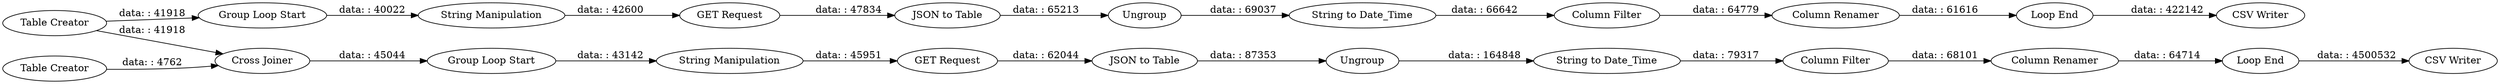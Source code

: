 digraph {
	"-3707137947568722661_1309" [label="String to Date_Time"]
	"-3707137947568722661_1278" [label="String Manipulation"]
	"-3707137947568722661_1280" [label="GET Request"]
	"-3707137947568722661_1315" [label="CSV Writer"]
	"-3707137947568722661_1299" [label="Group Loop Start"]
	"-3707137947568722661_1283" [label="Table Creator"]
	"-3707137947568722661_1276" [label="Table Creator"]
	"-3707137947568722661_1314" [label="Loop End"]
	"-3707137947568722661_1311" [label="Column Filter"]
	"-3707137947568722661_1301" [label="CSV Writer"]
	"-3707137947568722661_1300" [label="Loop End"]
	"-3707137947568722661_1305" [label="String Manipulation"]
	"-3707137947568722661_1310" [label=Ungroup]
	"-3707137947568722661_1284" [label="Cross Joiner"]
	"-3707137947568722661_1313" [label="Group Loop Start"]
	"-3707137947568722661_1306" [label="GET Request"]
	"-3707137947568722661_1308" [label="Column Renamer"]
	"-3707137947568722661_1281" [label="JSON to Table"]
	"-3707137947568722661_1285" [label="String to Date_Time"]
	"-3707137947568722661_1288" [label="Column Filter"]
	"-3707137947568722661_1279" [label=Ungroup]
	"-3707137947568722661_1287" [label="Column Renamer"]
	"-3707137947568722661_1312" [label="JSON to Table"]
	"-3707137947568722661_1312" -> "-3707137947568722661_1310" [label="data: : 65213"]
	"-3707137947568722661_1283" -> "-3707137947568722661_1284" [label="data: : 4762"]
	"-3707137947568722661_1309" -> "-3707137947568722661_1311" [label="data: : 66642"]
	"-3707137947568722661_1285" -> "-3707137947568722661_1288" [label="data: : 79317"]
	"-3707137947568722661_1287" -> "-3707137947568722661_1300" [label="data: : 64714"]
	"-3707137947568722661_1308" -> "-3707137947568722661_1314" [label="data: : 61616"]
	"-3707137947568722661_1276" -> "-3707137947568722661_1313" [label="data: : 41918"]
	"-3707137947568722661_1313" -> "-3707137947568722661_1305" [label="data: : 40022"]
	"-3707137947568722661_1305" -> "-3707137947568722661_1306" [label="data: : 42600"]
	"-3707137947568722661_1311" -> "-3707137947568722661_1308" [label="data: : 64779"]
	"-3707137947568722661_1300" -> "-3707137947568722661_1301" [label="data: : 4500532"]
	"-3707137947568722661_1279" -> "-3707137947568722661_1285" [label="data: : 164848"]
	"-3707137947568722661_1310" -> "-3707137947568722661_1309" [label="data: : 69037"]
	"-3707137947568722661_1314" -> "-3707137947568722661_1315" [label="data: : 422142"]
	"-3707137947568722661_1278" -> "-3707137947568722661_1280" [label="data: : 45951"]
	"-3707137947568722661_1276" -> "-3707137947568722661_1284" [label="data: : 41918"]
	"-3707137947568722661_1288" -> "-3707137947568722661_1287" [label="data: : 68101"]
	"-3707137947568722661_1306" -> "-3707137947568722661_1312" [label="data: : 47834"]
	"-3707137947568722661_1280" -> "-3707137947568722661_1281" [label="data: : 62044"]
	"-3707137947568722661_1281" -> "-3707137947568722661_1279" [label="data: : 87353"]
	"-3707137947568722661_1299" -> "-3707137947568722661_1278" [label="data: : 43142"]
	"-3707137947568722661_1284" -> "-3707137947568722661_1299" [label="data: : 45044"]
	rankdir=LR
}
